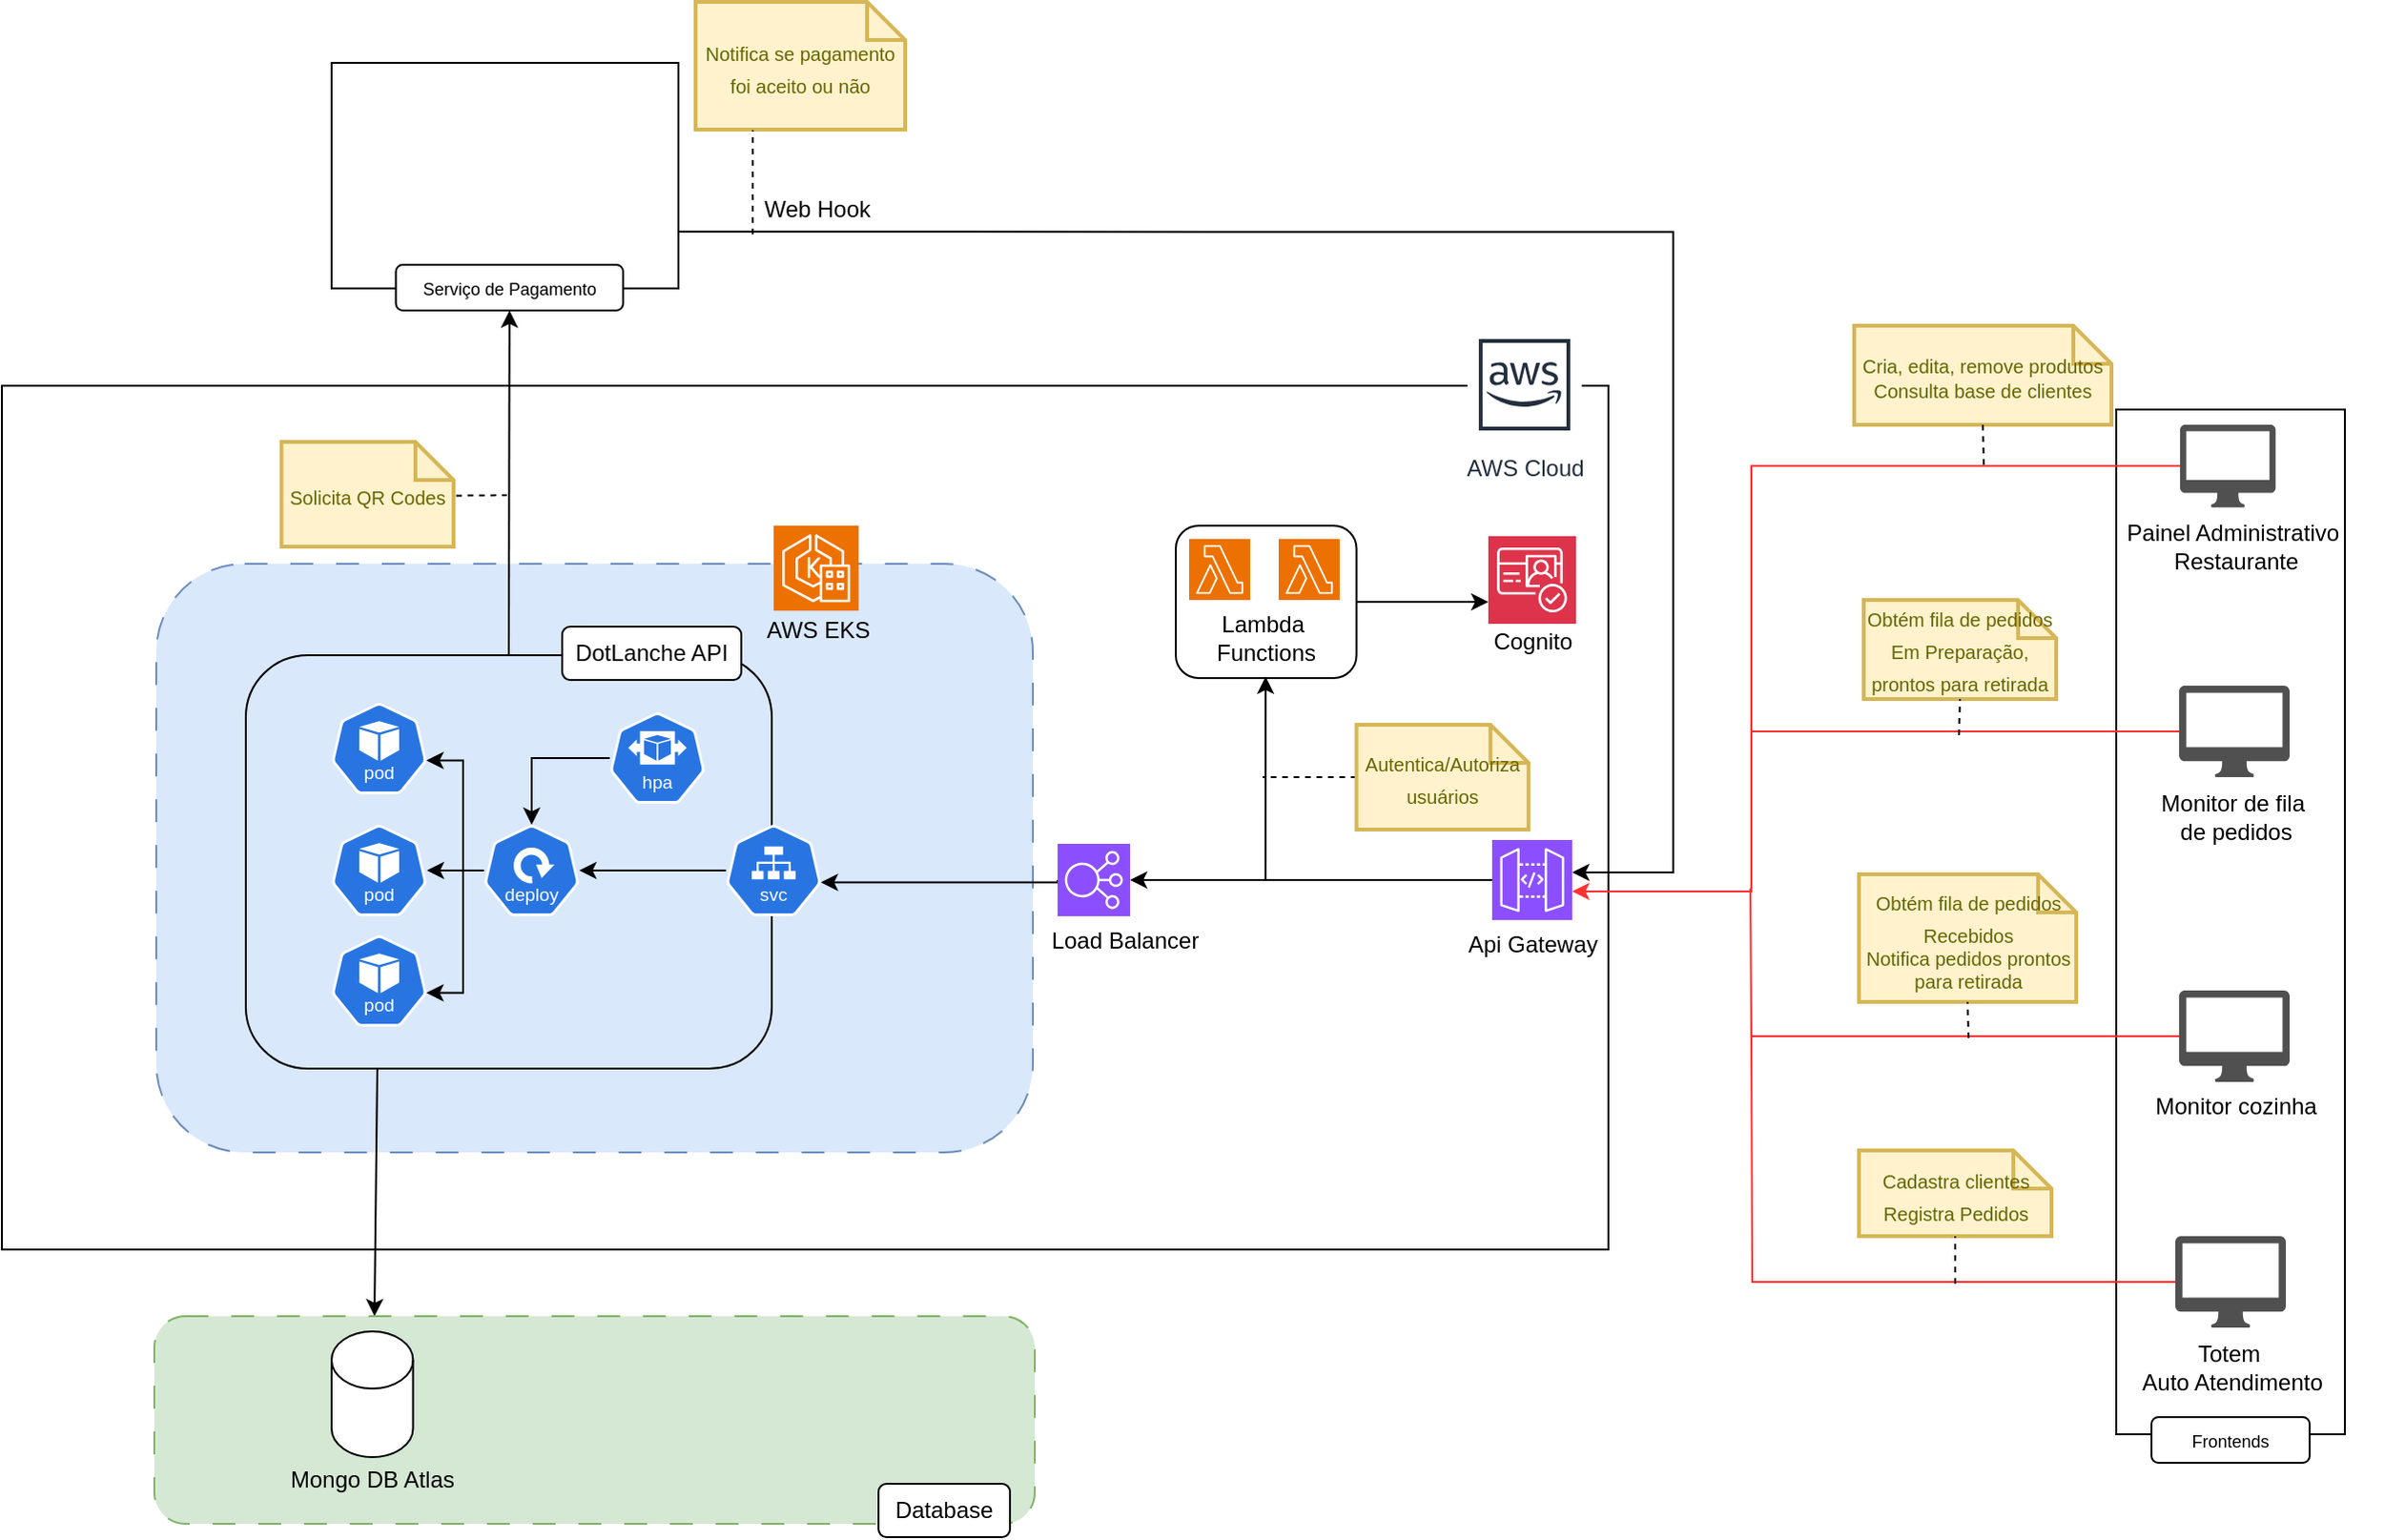 <mxfile version="24.7.14">
  <diagram name="Página-1" id="f12rQNrZHXaHb9h9VWni">
    <mxGraphModel dx="2769" dy="1289" grid="0" gridSize="10" guides="1" tooltips="1" connect="1" arrows="1" fold="1" page="0" pageScale="1" pageWidth="827" pageHeight="1169" math="0" shadow="0">
      <root>
        <mxCell id="0" />
        <mxCell id="1" parent="0" />
        <mxCell id="J0Wj8NQT0n7v49P-LDNW-27" value="" style="rounded=0;whiteSpace=wrap;html=1;fillColor=none;" parent="1" vertex="1">
          <mxGeometry x="-688" y="-176.5" width="843" height="453.5" as="geometry" />
        </mxCell>
        <mxCell id="J0Wj8NQT0n7v49P-LDNW-100" value="" style="rounded=0;whiteSpace=wrap;html=1;" parent="1" vertex="1">
          <mxGeometry x="421.5" y="-164" width="120" height="538" as="geometry" />
        </mxCell>
        <mxCell id="J0Wj8NQT0n7v49P-LDNW-2" value="" style="rounded=1;whiteSpace=wrap;html=1;dashed=1;dashPattern=12 12;fillColor=#dae8fc;strokeColor=#6c8ebf;" parent="1" vertex="1">
          <mxGeometry x="-607" y="-83" width="460" height="309" as="geometry" />
        </mxCell>
        <mxCell id="J0Wj8NQT0n7v49P-LDNW-15" value="" style="rounded=1;whiteSpace=wrap;html=1;fillColor=none;movable=1;resizable=1;rotatable=1;deletable=1;editable=1;locked=0;connectable=1;" parent="1" vertex="1">
          <mxGeometry x="-560" y="-35" width="276" height="217" as="geometry" />
        </mxCell>
        <mxCell id="J0Wj8NQT0n7v49P-LDNW-85" style="edgeStyle=orthogonalEdgeStyle;rounded=0;orthogonalLoop=1;jettySize=auto;html=1;" parent="1" source="J0Wj8NQT0n7v49P-LDNW-9" target="J0Wj8NQT0n7v49P-LDNW-13" edge="1">
          <mxGeometry relative="1" as="geometry" />
        </mxCell>
        <mxCell id="J0Wj8NQT0n7v49P-LDNW-9" value="" style="aspect=fixed;sketch=0;html=1;dashed=0;whitespace=wrap;fillColor=#2875E2;strokeColor=#ffffff;points=[[0.005,0.63,0],[0.1,0.2,0],[0.9,0.2,0],[0.5,0,0],[0.995,0.63,0],[0.72,0.99,0],[0.5,1,0],[0.28,0.99,0]];shape=mxgraph.kubernetes.icon2;kubernetesLabel=1;prIcon=deploy" parent="1" vertex="1">
          <mxGeometry x="-435" y="54" width="50" height="48" as="geometry" />
        </mxCell>
        <mxCell id="J0Wj8NQT0n7v49P-LDNW-10" value="" style="aspect=fixed;sketch=0;html=1;dashed=0;whitespace=wrap;fillColor=#2875E2;strokeColor=#ffffff;points=[[0.005,0.63,0],[0.1,0.2,0],[0.9,0.2,0],[0.5,0,0],[0.995,0.63,0],[0.72,0.99,0],[0.5,1,0],[0.28,0.99,0]];shape=mxgraph.kubernetes.icon2;kubernetesLabel=1;prIcon=pod" parent="1" vertex="1">
          <mxGeometry x="-515" y="-10" width="50" height="48" as="geometry" />
        </mxCell>
        <mxCell id="J0Wj8NQT0n7v49P-LDNW-91" style="edgeStyle=orthogonalEdgeStyle;rounded=0;orthogonalLoop=1;jettySize=auto;html=1;" parent="1" source="J0Wj8NQT0n7v49P-LDNW-11" target="J0Wj8NQT0n7v49P-LDNW-9" edge="1">
          <mxGeometry relative="1" as="geometry" />
        </mxCell>
        <mxCell id="J0Wj8NQT0n7v49P-LDNW-11" value="" style="aspect=fixed;sketch=0;html=1;dashed=0;whitespace=wrap;fillColor=#2875E2;strokeColor=#ffffff;points=[[0.005,0.63,0],[0.1,0.2,0],[0.9,0.2,0],[0.5,0,0],[0.995,0.63,0],[0.72,0.99,0],[0.5,1,0],[0.28,0.99,0]];shape=mxgraph.kubernetes.icon2;kubernetesLabel=1;prIcon=hpa" parent="1" vertex="1">
          <mxGeometry x="-369" y="-5" width="50" height="48" as="geometry" />
        </mxCell>
        <mxCell id="J0Wj8NQT0n7v49P-LDNW-13" value="" style="aspect=fixed;sketch=0;html=1;dashed=0;whitespace=wrap;fillColor=#2875E2;strokeColor=#ffffff;points=[[0.005,0.63,0],[0.1,0.2,0],[0.9,0.2,0],[0.5,0,0],[0.995,0.63,0],[0.72,0.99,0],[0.5,1,0],[0.28,0.99,0]];shape=mxgraph.kubernetes.icon2;kubernetesLabel=1;prIcon=pod" parent="1" vertex="1">
          <mxGeometry x="-515" y="54" width="50" height="48" as="geometry" />
        </mxCell>
        <mxCell id="J0Wj8NQT0n7v49P-LDNW-14" value="" style="aspect=fixed;sketch=0;html=1;dashed=0;whitespace=wrap;fillColor=#2875E2;strokeColor=#ffffff;points=[[0.005,0.63,0],[0.1,0.2,0],[0.9,0.2,0],[0.5,0,0],[0.995,0.63,0],[0.72,0.99,0],[0.5,1,0],[0.28,0.99,0]];shape=mxgraph.kubernetes.icon2;kubernetesLabel=1;prIcon=pod" parent="1" vertex="1">
          <mxGeometry x="-515" y="112" width="50" height="48" as="geometry" />
        </mxCell>
        <mxCell id="J0Wj8NQT0n7v49P-LDNW-5" value="" style="group" parent="1" vertex="1" connectable="0">
          <mxGeometry x="-283.003" y="-114" width="45.245" height="61.688" as="geometry" />
        </mxCell>
        <mxCell id="J0Wj8NQT0n7v49P-LDNW-1" value="" style="sketch=0;points=[[0,0,0],[0.25,0,0],[0.5,0,0],[0.75,0,0],[1,0,0],[0,1,0],[0.25,1,0],[0.5,1,0],[0.75,1,0],[1,1,0],[0,0.25,0],[0,0.5,0],[0,0.75,0],[1,0.25,0],[1,0.5,0],[1,0.75,0]];outlineConnect=0;fontColor=#232F3E;fillColor=#ED7100;strokeColor=#ffffff;dashed=0;verticalLabelPosition=bottom;verticalAlign=top;align=center;html=1;fontSize=12;fontStyle=0;aspect=fixed;shape=mxgraph.aws4.resourceIcon;resIcon=mxgraph.aws4.eks_anywhere;" parent="J0Wj8NQT0n7v49P-LDNW-5" vertex="1">
          <mxGeometry y="11" width="44.61" height="44.61" as="geometry" />
        </mxCell>
        <mxCell id="J0Wj8NQT0n7v49P-LDNW-3" value="AWS EKS" style="text;html=1;align=center;verticalAlign=middle;resizable=0;points=[];autosize=1;strokeColor=none;fillColor=none;" parent="J0Wj8NQT0n7v49P-LDNW-5" vertex="1">
          <mxGeometry x="-13.38" y="52.698" width="72" height="26" as="geometry" />
        </mxCell>
        <mxCell id="J0Wj8NQT0n7v49P-LDNW-17" value="DotLanche API" style="rounded=1;whiteSpace=wrap;html=1;" parent="1" vertex="1">
          <mxGeometry x="-394" y="-50" width="94" height="28" as="geometry" />
        </mxCell>
        <mxCell id="J0Wj8NQT0n7v49P-LDNW-90" style="edgeStyle=orthogonalEdgeStyle;rounded=0;orthogonalLoop=1;jettySize=auto;html=1;" parent="1" source="J0Wj8NQT0n7v49P-LDNW-12" target="J0Wj8NQT0n7v49P-LDNW-9" edge="1">
          <mxGeometry relative="1" as="geometry" />
        </mxCell>
        <mxCell id="J0Wj8NQT0n7v49P-LDNW-12" value="" style="aspect=fixed;sketch=0;html=1;dashed=0;whitespace=wrap;fillColor=#2875E2;strokeColor=#ffffff;points=[[0.005,0.63,0],[0.1,0.2,0],[0.9,0.2,0],[0.5,0,0],[0.995,0.63,0],[0.72,0.99,0],[0.5,1,0],[0.28,0.99,0]];shape=mxgraph.kubernetes.icon2;kubernetesLabel=1;prIcon=svc" parent="1" vertex="1">
          <mxGeometry x="-308" y="54" width="50" height="48" as="geometry" />
        </mxCell>
        <mxCell id="J0Wj8NQT0n7v49P-LDNW-32" value="" style="endArrow=classic;html=1;rounded=0;exitX=0.25;exitY=1;exitDx=0;exitDy=0;entryX=0.25;entryY=0;entryDx=0;entryDy=0;" parent="1" source="J0Wj8NQT0n7v49P-LDNW-15" target="J0Wj8NQT0n7v49P-LDNW-114" edge="1">
          <mxGeometry width="50" height="50" relative="1" as="geometry">
            <mxPoint x="-100" y="217" as="sourcePoint" />
            <mxPoint x="-493" y="408" as="targetPoint" />
          </mxGeometry>
        </mxCell>
        <mxCell id="J0Wj8NQT0n7v49P-LDNW-28" value="AWS Cloud" style="sketch=0;outlineConnect=0;fontColor=#232F3E;gradientColor=none;strokeColor=#232F3E;fillColor=#ffffff;dashed=0;verticalLabelPosition=bottom;verticalAlign=top;align=center;html=1;fontSize=12;fontStyle=0;aspect=fixed;shape=mxgraph.aws4.resourceIcon;resIcon=mxgraph.aws4.aws_cloud;" parent="1" vertex="1">
          <mxGeometry x="81.0" y="-207" width="60" height="60" as="geometry" />
        </mxCell>
        <mxCell id="J0Wj8NQT0n7v49P-LDNW-45" style="edgeStyle=orthogonalEdgeStyle;rounded=0;orthogonalLoop=1;jettySize=auto;html=1;entryX=0.995;entryY=0.63;entryDx=0;entryDy=0;entryPerimeter=0;exitX=0;exitY=0.5;exitDx=0;exitDy=0;exitPerimeter=0;" parent="1" source="Hz7xnhBG0T4Zi5GCYKGe-24" target="J0Wj8NQT0n7v49P-LDNW-12" edge="1">
          <mxGeometry relative="1" as="geometry">
            <mxPoint x="-184" y="83.261" as="sourcePoint" />
            <Array as="points">
              <mxPoint x="-134" y="84" />
            </Array>
          </mxGeometry>
        </mxCell>
        <mxCell id="J0Wj8NQT0n7v49P-LDNW-55" value="" style="endArrow=classic;html=1;rounded=0;exitX=0.5;exitY=0;exitDx=0;exitDy=0;entryX=0.5;entryY=1;entryDx=0;entryDy=0;" parent="1" source="J0Wj8NQT0n7v49P-LDNW-15" target="J0Wj8NQT0n7v49P-LDNW-37" edge="1">
          <mxGeometry width="50" height="50" relative="1" as="geometry">
            <mxPoint x="-482" y="14" as="sourcePoint" />
            <mxPoint x="-432" y="-36" as="targetPoint" />
          </mxGeometry>
        </mxCell>
        <mxCell id="J0Wj8NQT0n7v49P-LDNW-56" value="Web Hook" style="text;html=1;align=center;verticalAlign=middle;whiteSpace=wrap;rounded=0;" parent="1" vertex="1">
          <mxGeometry x="-290.38" y="-284" width="60" height="30" as="geometry" />
        </mxCell>
        <mxCell id="J0Wj8NQT0n7v49P-LDNW-59" value="&lt;font style=&quot;font-size: 10px;&quot;&gt;Notifica se pagamento foi aceito ou não&lt;/font&gt;" style="shape=note;strokeWidth=2;fontSize=14;size=20;whiteSpace=wrap;html=1;fillColor=#fff2cc;strokeColor=#d6b656;fontColor=#666600;" parent="1" vertex="1">
          <mxGeometry x="-324" y="-378" width="110" height="67" as="geometry" />
        </mxCell>
        <mxCell id="J0Wj8NQT0n7v49P-LDNW-61" value="&lt;font style=&quot;font-size: 10px;&quot;&gt;Solicita QR Codes&lt;/font&gt;" style="shape=note;strokeWidth=2;fontSize=14;size=20;whiteSpace=wrap;html=1;fillColor=#fff2cc;strokeColor=#d6b656;fontColor=#666600;" parent="1" vertex="1">
          <mxGeometry x="-541.3" y="-147" width="90.3" height="55" as="geometry" />
        </mxCell>
        <mxCell id="J0Wj8NQT0n7v49P-LDNW-63" value="" style="endArrow=none;dashed=1;html=1;rounded=0;exitX=1.015;exitY=0.513;exitDx=0;exitDy=0;exitPerimeter=0;" parent="1" source="J0Wj8NQT0n7v49P-LDNW-61" edge="1">
          <mxGeometry width="50" height="50" relative="1" as="geometry">
            <mxPoint x="-475" y="-121" as="sourcePoint" />
            <mxPoint x="-423" y="-119" as="targetPoint" />
          </mxGeometry>
        </mxCell>
        <mxCell id="J0Wj8NQT0n7v49P-LDNW-64" value="" style="endArrow=none;dashed=1;html=1;rounded=0;entryX=0.273;entryY=1.006;entryDx=0;entryDy=0;entryPerimeter=0;" parent="1" target="J0Wj8NQT0n7v49P-LDNW-59" edge="1">
          <mxGeometry width="50" height="50" relative="1" as="geometry">
            <mxPoint x="-294" y="-256" as="sourcePoint" />
            <mxPoint x="-425" y="-279" as="targetPoint" />
          </mxGeometry>
        </mxCell>
        <mxCell id="J0Wj8NQT0n7v49P-LDNW-65" value="&lt;font style=&quot;font-size: 10px;&quot;&gt;Cadastra clientes&lt;br&gt;Registra Pedidos&lt;/font&gt;" style="shape=note;strokeWidth=2;fontSize=14;size=20;whiteSpace=wrap;html=1;fillColor=#fff2cc;strokeColor=#d6b656;fontColor=#666600;" parent="1" vertex="1">
          <mxGeometry x="286.5" y="225" width="101" height="45" as="geometry" />
        </mxCell>
        <mxCell id="J0Wj8NQT0n7v49P-LDNW-70" value="" style="group" parent="1" vertex="1" connectable="0">
          <mxGeometry x="406" y="-12" width="155" height="82" as="geometry" />
        </mxCell>
        <mxCell id="J0Wj8NQT0n7v49P-LDNW-104" style="edgeStyle=orthogonalEdgeStyle;rounded=0;orthogonalLoop=1;jettySize=auto;html=1;endArrow=none;endFill=0;strokeColor=#FF3333;" parent="J0Wj8NQT0n7v49P-LDNW-70" source="J0Wj8NQT0n7v49P-LDNW-68" edge="1">
          <mxGeometry relative="1" as="geometry">
            <mxPoint x="-175.609" y="17.0" as="targetPoint" />
          </mxGeometry>
        </mxCell>
        <mxCell id="J0Wj8NQT0n7v49P-LDNW-68" value="" style="sketch=0;pointerEvents=1;shadow=0;dashed=0;html=1;strokeColor=none;fillColor=#505050;labelPosition=center;verticalLabelPosition=bottom;verticalAlign=top;outlineConnect=0;align=center;shape=mxgraph.office.devices.mac_client;" parent="J0Wj8NQT0n7v49P-LDNW-70" vertex="1">
          <mxGeometry x="48.5" y="-7" width="58" height="48" as="geometry" />
        </mxCell>
        <mxCell id="J0Wj8NQT0n7v49P-LDNW-69" value="Monitor de fila&amp;nbsp;&lt;div&gt;de pedidos&lt;/div&gt;" style="text;html=1;align=center;verticalAlign=middle;resizable=0;points=[];autosize=1;strokeColor=none;fillColor=none;" parent="J0Wj8NQT0n7v49P-LDNW-70" vertex="1">
          <mxGeometry x="29" y="41" width="97" height="41" as="geometry" />
        </mxCell>
        <mxCell id="J0Wj8NQT0n7v49P-LDNW-74" value="&lt;span style=&quot;font-size: 10px;&quot;&gt;Obtém fila de pedidos&lt;br&gt;Em Preparação, prontos para retirada&lt;/span&gt;" style="shape=note;strokeWidth=2;fontSize=14;size=20;whiteSpace=wrap;html=1;fillColor=#fff2cc;strokeColor=#d6b656;fontColor=#666600;" parent="1" vertex="1">
          <mxGeometry x="289" y="-64" width="101" height="52" as="geometry" />
        </mxCell>
        <mxCell id="J0Wj8NQT0n7v49P-LDNW-79" value="" style="group" parent="1" vertex="1" connectable="0">
          <mxGeometry x="406" y="141" width="155" height="74" as="geometry" />
        </mxCell>
        <mxCell id="J0Wj8NQT0n7v49P-LDNW-105" style="edgeStyle=orthogonalEdgeStyle;rounded=0;orthogonalLoop=1;jettySize=auto;html=1;endArrow=none;endFill=0;strokeColor=#FF3333;" parent="J0Wj8NQT0n7v49P-LDNW-79" source="J0Wj8NQT0n7v49P-LDNW-80" edge="1">
          <mxGeometry relative="1" as="geometry">
            <mxPoint x="-176.478" y="-53.652" as="targetPoint" />
          </mxGeometry>
        </mxCell>
        <mxCell id="J0Wj8NQT0n7v49P-LDNW-80" value="" style="sketch=0;pointerEvents=1;shadow=0;dashed=0;html=1;strokeColor=none;fillColor=#505050;labelPosition=center;verticalLabelPosition=bottom;verticalAlign=top;outlineConnect=0;align=center;shape=mxgraph.office.devices.mac_client;" parent="J0Wj8NQT0n7v49P-LDNW-79" vertex="1">
          <mxGeometry x="48.5" width="58" height="48" as="geometry" />
        </mxCell>
        <mxCell id="J0Wj8NQT0n7v49P-LDNW-81" value="Monitor cozinha" style="text;html=1;align=center;verticalAlign=middle;resizable=0;points=[];autosize=1;strokeColor=none;fillColor=none;" parent="J0Wj8NQT0n7v49P-LDNW-79" vertex="1">
          <mxGeometry x="26" y="48" width="103" height="26" as="geometry" />
        </mxCell>
        <mxCell id="J0Wj8NQT0n7v49P-LDNW-83" value="&lt;font style=&quot;font-size: 10px;&quot;&gt;Obtém fila de pedidos Recebidos&lt;/font&gt;&lt;div style=&quot;font-size: 10px;&quot;&gt;&lt;font style=&quot;font-size: 10px;&quot;&gt;Notifica pedidos prontos para retirada&lt;/font&gt;&lt;/div&gt;" style="shape=note;strokeWidth=2;fontSize=14;size=20;whiteSpace=wrap;html=1;fillColor=#fff2cc;strokeColor=#d6b656;fontColor=#666600;" parent="1" vertex="1">
          <mxGeometry x="286.5" y="80" width="114" height="67" as="geometry" />
        </mxCell>
        <mxCell id="J0Wj8NQT0n7v49P-LDNW-87" style="edgeStyle=orthogonalEdgeStyle;rounded=0;orthogonalLoop=1;jettySize=auto;html=1;entryX=0.995;entryY=0.63;entryDx=0;entryDy=0;entryPerimeter=0;" parent="1" source="J0Wj8NQT0n7v49P-LDNW-9" target="J0Wj8NQT0n7v49P-LDNW-10" edge="1">
          <mxGeometry relative="1" as="geometry">
            <Array as="points">
              <mxPoint x="-446" y="78" />
              <mxPoint x="-446" y="20" />
            </Array>
          </mxGeometry>
        </mxCell>
        <mxCell id="J0Wj8NQT0n7v49P-LDNW-88" style="edgeStyle=orthogonalEdgeStyle;rounded=0;orthogonalLoop=1;jettySize=auto;html=1;entryX=0.995;entryY=0.63;entryDx=0;entryDy=0;entryPerimeter=0;" parent="1" source="J0Wj8NQT0n7v49P-LDNW-9" target="J0Wj8NQT0n7v49P-LDNW-14" edge="1">
          <mxGeometry relative="1" as="geometry">
            <Array as="points">
              <mxPoint x="-446" y="78" />
              <mxPoint x="-446" y="142" />
            </Array>
          </mxGeometry>
        </mxCell>
        <mxCell id="J0Wj8NQT0n7v49P-LDNW-93" value="" style="group" parent="1" vertex="1" connectable="0">
          <mxGeometry x="408" y="-156" width="153" height="74" as="geometry" />
        </mxCell>
        <mxCell id="J0Wj8NQT0n7v49P-LDNW-94" value="" style="sketch=0;pointerEvents=1;shadow=0;dashed=0;html=1;strokeColor=none;fillColor=#505050;labelPosition=center;verticalLabelPosition=bottom;verticalAlign=top;outlineConnect=0;align=center;shape=mxgraph.office.devices.mac_client;" parent="J0Wj8NQT0n7v49P-LDNW-93" vertex="1">
          <mxGeometry x="47.004" width="50.136" height="43.317" as="geometry" />
        </mxCell>
        <mxCell id="J0Wj8NQT0n7v49P-LDNW-95" value="Painel Administrativo&amp;nbsp;&lt;div&gt;Restaurante&lt;/div&gt;" style="text;html=1;align=center;verticalAlign=middle;resizable=0;points=[];autosize=1;strokeColor=none;fillColor=none;" parent="J0Wj8NQT0n7v49P-LDNW-93" vertex="1">
          <mxGeometry x="9.508" y="43.317" width="133" height="41" as="geometry" />
        </mxCell>
        <mxCell id="J0Wj8NQT0n7v49P-LDNW-97" value="&lt;font style=&quot;font-size: 10px;&quot;&gt;Cria, edita, remove produtos&lt;/font&gt;&lt;div style=&quot;font-size: 10px;&quot;&gt;&lt;font style=&quot;font-size: 10px;&quot;&gt;Consulta base de clientes&lt;/font&gt;&lt;/div&gt;" style="shape=note;strokeWidth=2;fontSize=14;size=20;whiteSpace=wrap;html=1;fillColor=#fff2cc;strokeColor=#d6b656;fontColor=#666600;" parent="1" vertex="1">
          <mxGeometry x="284" y="-208" width="135" height="52" as="geometry" />
        </mxCell>
        <mxCell id="J0Wj8NQT0n7v49P-LDNW-99" value="" style="group" parent="1" vertex="1" connectable="0">
          <mxGeometry x="425" y="270" width="113" height="89" as="geometry" />
        </mxCell>
        <mxCell id="J0Wj8NQT0n7v49P-LDNW-106" style="edgeStyle=orthogonalEdgeStyle;rounded=0;orthogonalLoop=1;jettySize=auto;html=1;endArrow=none;endFill=0;strokeColor=#FF3333;" parent="J0Wj8NQT0n7v49P-LDNW-99" source="J0Wj8NQT0n7v49P-LDNW-46" edge="1">
          <mxGeometry relative="1" as="geometry">
            <mxPoint x="-195" y="-105" as="targetPoint" />
          </mxGeometry>
        </mxCell>
        <mxCell id="J0Wj8NQT0n7v49P-LDNW-46" value="" style="sketch=0;pointerEvents=1;shadow=0;dashed=0;html=1;strokeColor=none;fillColor=#505050;labelPosition=center;verticalLabelPosition=bottom;verticalAlign=top;outlineConnect=0;align=center;shape=mxgraph.office.devices.mac_client;" parent="J0Wj8NQT0n7v49P-LDNW-99" vertex="1">
          <mxGeometry x="27.5" width="58" height="48" as="geometry" />
        </mxCell>
        <mxCell id="J0Wj8NQT0n7v49P-LDNW-49" value="Totem&amp;nbsp;&lt;div&gt;Auto Atendimento&lt;/div&gt;" style="text;html=1;align=center;verticalAlign=middle;resizable=0;points=[];autosize=1;strokeColor=none;fillColor=none;" parent="J0Wj8NQT0n7v49P-LDNW-99" vertex="1">
          <mxGeometry y="48" width="113" height="41" as="geometry" />
        </mxCell>
        <mxCell id="J0Wj8NQT0n7v49P-LDNW-101" style="edgeStyle=orthogonalEdgeStyle;rounded=0;orthogonalLoop=1;jettySize=auto;html=1;strokeColor=#FF3333;" parent="1" source="J0Wj8NQT0n7v49P-LDNW-94" target="Hz7xnhBG0T4Zi5GCYKGe-16" edge="1">
          <mxGeometry relative="1" as="geometry">
            <Array as="points">
              <mxPoint x="230" y="-134" />
              <mxPoint x="230" y="89" />
            </Array>
            <mxPoint x="183.09" y="89" as="targetPoint" />
          </mxGeometry>
        </mxCell>
        <mxCell id="J0Wj8NQT0n7v49P-LDNW-107" value="" style="endArrow=none;dashed=1;html=1;rounded=0;entryX=0.5;entryY=1;entryDx=0;entryDy=0;entryPerimeter=0;" parent="1" target="J0Wj8NQT0n7v49P-LDNW-97" edge="1">
          <mxGeometry width="50" height="50" relative="1" as="geometry">
            <mxPoint x="352" y="-135" as="sourcePoint" />
            <mxPoint x="277" y="-25" as="targetPoint" />
          </mxGeometry>
        </mxCell>
        <mxCell id="J0Wj8NQT0n7v49P-LDNW-108" value="" style="endArrow=none;dashed=1;html=1;rounded=0;entryX=0.5;entryY=1;entryDx=0;entryDy=0;entryPerimeter=0;" parent="1" target="J0Wj8NQT0n7v49P-LDNW-74" edge="1">
          <mxGeometry width="50" height="50" relative="1" as="geometry">
            <mxPoint x="339" y="7" as="sourcePoint" />
            <mxPoint x="277" y="-25" as="targetPoint" />
          </mxGeometry>
        </mxCell>
        <mxCell id="J0Wj8NQT0n7v49P-LDNW-109" value="" style="endArrow=none;dashed=1;html=1;rounded=0;entryX=0.5;entryY=1;entryDx=0;entryDy=0;entryPerimeter=0;" parent="1" target="J0Wj8NQT0n7v49P-LDNW-83" edge="1">
          <mxGeometry width="50" height="50" relative="1" as="geometry">
            <mxPoint x="344" y="166" as="sourcePoint" />
            <mxPoint x="277" y="-25" as="targetPoint" />
          </mxGeometry>
        </mxCell>
        <mxCell id="J0Wj8NQT0n7v49P-LDNW-110" value="" style="endArrow=none;dashed=1;html=1;rounded=0;entryX=0.5;entryY=1;entryDx=0;entryDy=0;entryPerimeter=0;" parent="1" target="J0Wj8NQT0n7v49P-LDNW-65" edge="1">
          <mxGeometry width="50" height="50" relative="1" as="geometry">
            <mxPoint x="337" y="295" as="sourcePoint" />
            <mxPoint x="277" y="189" as="targetPoint" />
          </mxGeometry>
        </mxCell>
        <mxCell id="Hz7xnhBG0T4Zi5GCYKGe-28" style="edgeStyle=orthogonalEdgeStyle;rounded=0;orthogonalLoop=1;jettySize=auto;html=1;" edge="1" parent="1">
          <mxGeometry relative="1" as="geometry">
            <mxPoint x="136" y="79" as="targetPoint" />
            <mxPoint x="-333" y="-257.326" as="sourcePoint" />
            <Array as="points">
              <mxPoint x="189" y="-257" />
              <mxPoint x="189" y="79" />
            </Array>
          </mxGeometry>
        </mxCell>
        <mxCell id="J0Wj8NQT0n7v49P-LDNW-36" value="" style="rounded=0;whiteSpace=wrap;html=1;" parent="1" vertex="1">
          <mxGeometry x="-515" y="-346" width="182" height="118.393" as="geometry" />
        </mxCell>
        <mxCell id="J0Wj8NQT0n7v49P-LDNW-34" value="" style="shape=image;verticalLabelPosition=bottom;labelBackgroundColor=default;verticalAlign=top;aspect=fixed;imageAspect=0;image=https://www.produzz.com.br/wp-content/uploads/2021/09/mercado-pago-logo.png;" parent="1" vertex="1">
          <mxGeometry x="-485.414" y="-304.214" width="110.098" height="28.716" as="geometry" />
        </mxCell>
        <mxCell id="J0Wj8NQT0n7v49P-LDNW-37" value="&lt;font style=&quot;font-size: 9px;&quot;&gt;Serviço de Pagamento&lt;/font&gt;" style="rounded=1;whiteSpace=wrap;html=1;" parent="1" vertex="1">
          <mxGeometry x="-481.254" y="-239.988" width="119.241" height="23.988" as="geometry" />
        </mxCell>
        <mxCell id="J0Wj8NQT0n7v49P-LDNW-113" value="&lt;font style=&quot;font-size: 9px;&quot;&gt;Frontends&lt;/font&gt;" style="rounded=1;whiteSpace=wrap;html=1;" parent="1" vertex="1">
          <mxGeometry x="440" y="365" width="83" height="23.99" as="geometry" />
        </mxCell>
        <mxCell id="Hz7xnhBG0T4Zi5GCYKGe-14" value="" style="group" vertex="1" connectable="0" parent="1">
          <mxGeometry x="85.497" y="-97.5" width="59" height="68.998" as="geometry" />
        </mxCell>
        <mxCell id="Hz7xnhBG0T4Zi5GCYKGe-12" value="" style="sketch=0;points=[[0,0,0],[0.25,0,0],[0.5,0,0],[0.75,0,0],[1,0,0],[0,1,0],[0.25,1,0],[0.5,1,0],[0.75,1,0],[1,1,0],[0,0.25,0],[0,0.5,0],[0,0.75,0],[1,0.25,0],[1,0.5,0],[1,0.75,0]];outlineConnect=0;fontColor=#232F3E;fillColor=#DD344C;strokeColor=#ffffff;dashed=0;verticalLabelPosition=bottom;verticalAlign=top;align=center;html=1;fontSize=12;fontStyle=0;aspect=fixed;shape=mxgraph.aws4.resourceIcon;resIcon=mxgraph.aws4.cognito;" vertex="1" parent="Hz7xnhBG0T4Zi5GCYKGe-14">
          <mxGeometry x="6.503" width="46" height="46" as="geometry" />
        </mxCell>
        <mxCell id="Hz7xnhBG0T4Zi5GCYKGe-13" value="Cognito" style="text;html=1;align=center;verticalAlign=middle;resizable=0;points=[];autosize=1;strokeColor=none;fillColor=none;" vertex="1" parent="Hz7xnhBG0T4Zi5GCYKGe-14">
          <mxGeometry y="42.998" width="59" height="26" as="geometry" />
        </mxCell>
        <mxCell id="Hz7xnhBG0T4Zi5GCYKGe-15" value="" style="group" vertex="1" connectable="0" parent="1">
          <mxGeometry x="-72" y="-103" width="94.81" height="80" as="geometry" />
        </mxCell>
        <mxCell id="Hz7xnhBG0T4Zi5GCYKGe-11" value="" style="rounded=1;whiteSpace=wrap;html=1;" vertex="1" parent="Hz7xnhBG0T4Zi5GCYKGe-15">
          <mxGeometry width="94.81" height="80" as="geometry" />
        </mxCell>
        <mxCell id="Hz7xnhBG0T4Zi5GCYKGe-8" value="" style="sketch=0;points=[[0,0,0],[0.25,0,0],[0.5,0,0],[0.75,0,0],[1,0,0],[0,1,0],[0.25,1,0],[0.5,1,0],[0.75,1,0],[1,1,0],[0,0.25,0],[0,0.5,0],[0,0.75,0],[1,0.25,0],[1,0.5,0],[1,0.75,0]];outlineConnect=0;fontColor=#232F3E;fillColor=#ED7100;strokeColor=#ffffff;dashed=0;verticalLabelPosition=bottom;verticalAlign=top;align=center;html=1;fontSize=12;fontStyle=0;aspect=fixed;shape=mxgraph.aws4.resourceIcon;resIcon=mxgraph.aws4.lambda;" vertex="1" parent="Hz7xnhBG0T4Zi5GCYKGe-15">
          <mxGeometry x="7" y="7" width="32" height="32" as="geometry" />
        </mxCell>
        <mxCell id="Hz7xnhBG0T4Zi5GCYKGe-9" value="Lambda&amp;nbsp;&lt;div&gt;Functions&lt;/div&gt;" style="text;html=1;align=center;verticalAlign=middle;resizable=0;points=[];autosize=1;strokeColor=none;fillColor=none;" vertex="1" parent="Hz7xnhBG0T4Zi5GCYKGe-15">
          <mxGeometry x="12.407" y="38.998" width="70" height="41" as="geometry" />
        </mxCell>
        <mxCell id="Hz7xnhBG0T4Zi5GCYKGe-10" value="" style="sketch=0;points=[[0,0,0],[0.25,0,0],[0.5,0,0],[0.75,0,0],[1,0,0],[0,1,0],[0.25,1,0],[0.5,1,0],[0.75,1,0],[1,1,0],[0,0.25,0],[0,0.5,0],[0,0.75,0],[1,0.25,0],[1,0.5,0],[1,0.75,0]];outlineConnect=0;fontColor=#232F3E;fillColor=#ED7100;strokeColor=#ffffff;dashed=0;verticalLabelPosition=bottom;verticalAlign=top;align=center;html=1;fontSize=12;fontStyle=0;aspect=fixed;shape=mxgraph.aws4.resourceIcon;resIcon=mxgraph.aws4.lambda;" vertex="1" parent="Hz7xnhBG0T4Zi5GCYKGe-15">
          <mxGeometry x="54" y="7" width="32" height="32" as="geometry" />
        </mxCell>
        <mxCell id="Hz7xnhBG0T4Zi5GCYKGe-18" value="" style="group" vertex="1" connectable="0" parent="1">
          <mxGeometry x="72" y="62" width="86" height="68" as="geometry" />
        </mxCell>
        <mxCell id="Hz7xnhBG0T4Zi5GCYKGe-16" value="" style="sketch=0;points=[[0,0,0],[0.25,0,0],[0.5,0,0],[0.75,0,0],[1,0,0],[0,1,0],[0.25,1,0],[0.5,1,0],[0.75,1,0],[1,1,0],[0,0.25,0],[0,0.5,0],[0,0.75,0],[1,0.25,0],[1,0.5,0],[1,0.75,0]];outlineConnect=0;fontColor=#232F3E;fillColor=#8C4FFF;strokeColor=#ffffff;dashed=0;verticalLabelPosition=bottom;verticalAlign=top;align=center;html=1;fontSize=12;fontStyle=0;aspect=fixed;shape=mxgraph.aws4.resourceIcon;resIcon=mxgraph.aws4.api_gateway;" vertex="1" parent="Hz7xnhBG0T4Zi5GCYKGe-18">
          <mxGeometry x="22" width="42" height="42" as="geometry" />
        </mxCell>
        <mxCell id="Hz7xnhBG0T4Zi5GCYKGe-17" value="Api Gateway" style="text;html=1;align=center;verticalAlign=middle;resizable=0;points=[];autosize=1;strokeColor=none;fillColor=none;" vertex="1" parent="Hz7xnhBG0T4Zi5GCYKGe-18">
          <mxGeometry y="42" width="86" height="26" as="geometry" />
        </mxCell>
        <mxCell id="Hz7xnhBG0T4Zi5GCYKGe-19" style="edgeStyle=orthogonalEdgeStyle;rounded=0;orthogonalLoop=1;jettySize=auto;html=1;entryX=0.496;entryY=0.982;entryDx=0;entryDy=0;entryPerimeter=0;" edge="1" parent="1" source="Hz7xnhBG0T4Zi5GCYKGe-16" target="Hz7xnhBG0T4Zi5GCYKGe-9">
          <mxGeometry relative="1" as="geometry" />
        </mxCell>
        <mxCell id="Hz7xnhBG0T4Zi5GCYKGe-20" style="edgeStyle=orthogonalEdgeStyle;rounded=0;orthogonalLoop=1;jettySize=auto;html=1;entryX=0;entryY=0.75;entryDx=0;entryDy=0;entryPerimeter=0;" edge="1" parent="1" source="Hz7xnhBG0T4Zi5GCYKGe-11" target="Hz7xnhBG0T4Zi5GCYKGe-12">
          <mxGeometry relative="1" as="geometry" />
        </mxCell>
        <mxCell id="Hz7xnhBG0T4Zi5GCYKGe-23" style="edgeStyle=orthogonalEdgeStyle;rounded=0;orthogonalLoop=1;jettySize=auto;html=1;endArrow=none;endFill=0;dashed=1;" edge="1" parent="1" source="Hz7xnhBG0T4Zi5GCYKGe-22">
          <mxGeometry relative="1" as="geometry">
            <mxPoint x="-26.414" y="29" as="targetPoint" />
          </mxGeometry>
        </mxCell>
        <mxCell id="Hz7xnhBG0T4Zi5GCYKGe-22" value="&lt;font style=&quot;font-size: 10px;&quot;&gt;Autentica/Autoriza usuários&lt;/font&gt;" style="shape=note;strokeWidth=2;fontSize=14;size=20;whiteSpace=wrap;html=1;fillColor=#fff2cc;strokeColor=#d6b656;fontColor=#666600;" vertex="1" parent="1">
          <mxGeometry x="22.81" y="1.5" width="90.3" height="55" as="geometry" />
        </mxCell>
        <mxCell id="Hz7xnhBG0T4Zi5GCYKGe-24" value="" style="sketch=0;points=[[0,0,0],[0.25,0,0],[0.5,0,0],[0.75,0,0],[1,0,0],[0,1,0],[0.25,1,0],[0.5,1,0],[0.75,1,0],[1,1,0],[0,0.25,0],[0,0.5,0],[0,0.75,0],[1,0.25,0],[1,0.5,0],[1,0.75,0]];outlineConnect=0;fontColor=#232F3E;fillColor=#8C4FFF;strokeColor=#ffffff;dashed=0;verticalLabelPosition=bottom;verticalAlign=top;align=center;html=1;fontSize=12;fontStyle=0;aspect=fixed;shape=mxgraph.aws4.resourceIcon;resIcon=mxgraph.aws4.elastic_load_balancing;" vertex="1" parent="1">
          <mxGeometry x="-134" y="64" width="38" height="38" as="geometry" />
        </mxCell>
        <mxCell id="Hz7xnhBG0T4Zi5GCYKGe-26" style="edgeStyle=orthogonalEdgeStyle;rounded=0;orthogonalLoop=1;jettySize=auto;html=1;entryX=1;entryY=0.5;entryDx=0;entryDy=0;entryPerimeter=0;" edge="1" parent="1" source="Hz7xnhBG0T4Zi5GCYKGe-16" target="Hz7xnhBG0T4Zi5GCYKGe-24">
          <mxGeometry relative="1" as="geometry" />
        </mxCell>
        <mxCell id="Hz7xnhBG0T4Zi5GCYKGe-27" value="Load Balancer" style="text;html=1;align=center;verticalAlign=middle;resizable=0;points=[];autosize=1;strokeColor=none;fillColor=none;" vertex="1" parent="1">
          <mxGeometry x="-147" y="102" width="95" height="26" as="geometry" />
        </mxCell>
        <mxCell id="Hz7xnhBG0T4Zi5GCYKGe-29" value="" style="group" vertex="1" connectable="0" parent="1">
          <mxGeometry x="-608" y="312" width="462" height="116" as="geometry" />
        </mxCell>
        <mxCell id="J0Wj8NQT0n7v49P-LDNW-114" value="" style="rounded=1;whiteSpace=wrap;html=1;dashed=1;dashPattern=12 12;fillColor=#d5e8d4;strokeColor=#82b366;" parent="Hz7xnhBG0T4Zi5GCYKGe-29" vertex="1">
          <mxGeometry width="462" height="109" as="geometry" />
        </mxCell>
        <mxCell id="J0Wj8NQT0n7v49P-LDNW-115" value="Database" style="rounded=1;whiteSpace=wrap;html=1;" parent="Hz7xnhBG0T4Zi5GCYKGe-29" vertex="1">
          <mxGeometry x="380" y="88" width="69" height="28" as="geometry" />
        </mxCell>
        <mxCell id="J0Wj8NQT0n7v49P-LDNW-116" value="Mongo DB Atlas" style="text;html=1;align=center;verticalAlign=middle;whiteSpace=wrap;rounded=0;" parent="Hz7xnhBG0T4Zi5GCYKGe-29" vertex="1">
          <mxGeometry x="64.87" y="71" width="99" height="30" as="geometry" />
        </mxCell>
        <mxCell id="Hz7xnhBG0T4Zi5GCYKGe-1" value="" style="shape=cylinder3;whiteSpace=wrap;html=1;boundedLbl=1;backgroundOutline=1;size=15;" vertex="1" parent="Hz7xnhBG0T4Zi5GCYKGe-29">
          <mxGeometry x="93" y="8" width="42.75" height="66" as="geometry" />
        </mxCell>
      </root>
    </mxGraphModel>
  </diagram>
</mxfile>
